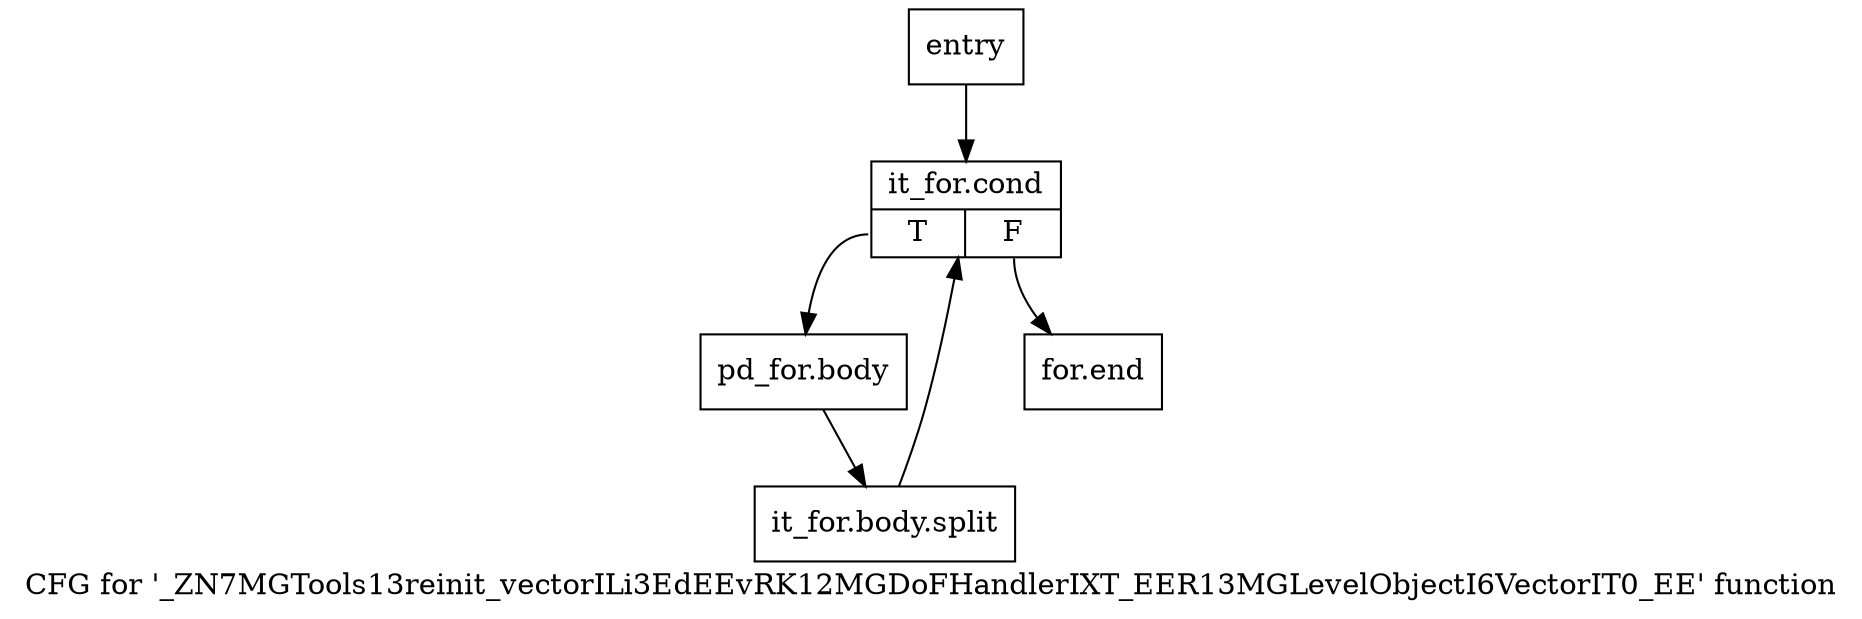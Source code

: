 digraph "CFG for '_ZN7MGTools13reinit_vectorILi3EdEEvRK12MGDoFHandlerIXT_EER13MGLevelObjectI6VectorIT0_EE' function" {
	label="CFG for '_ZN7MGTools13reinit_vectorILi3EdEEvRK12MGDoFHandlerIXT_EER13MGLevelObjectI6VectorIT0_EE' function";

	Node0x6418490 [shape=record,label="{entry}"];
	Node0x6418490 -> Node0x64184e0;
	Node0x64184e0 [shape=record,label="{it_for.cond|{<s0>T|<s1>F}}"];
	Node0x64184e0:s0 -> Node0x6418530;
	Node0x64184e0:s1 -> Node0x6418580;
	Node0x6418530 [shape=record,label="{pd_for.body}"];
	Node0x6418530 -> Node0xac600c0;
	Node0xac600c0 [shape=record,label="{it_for.body.split}"];
	Node0xac600c0 -> Node0x64184e0;
	Node0x6418580 [shape=record,label="{for.end}"];
}
